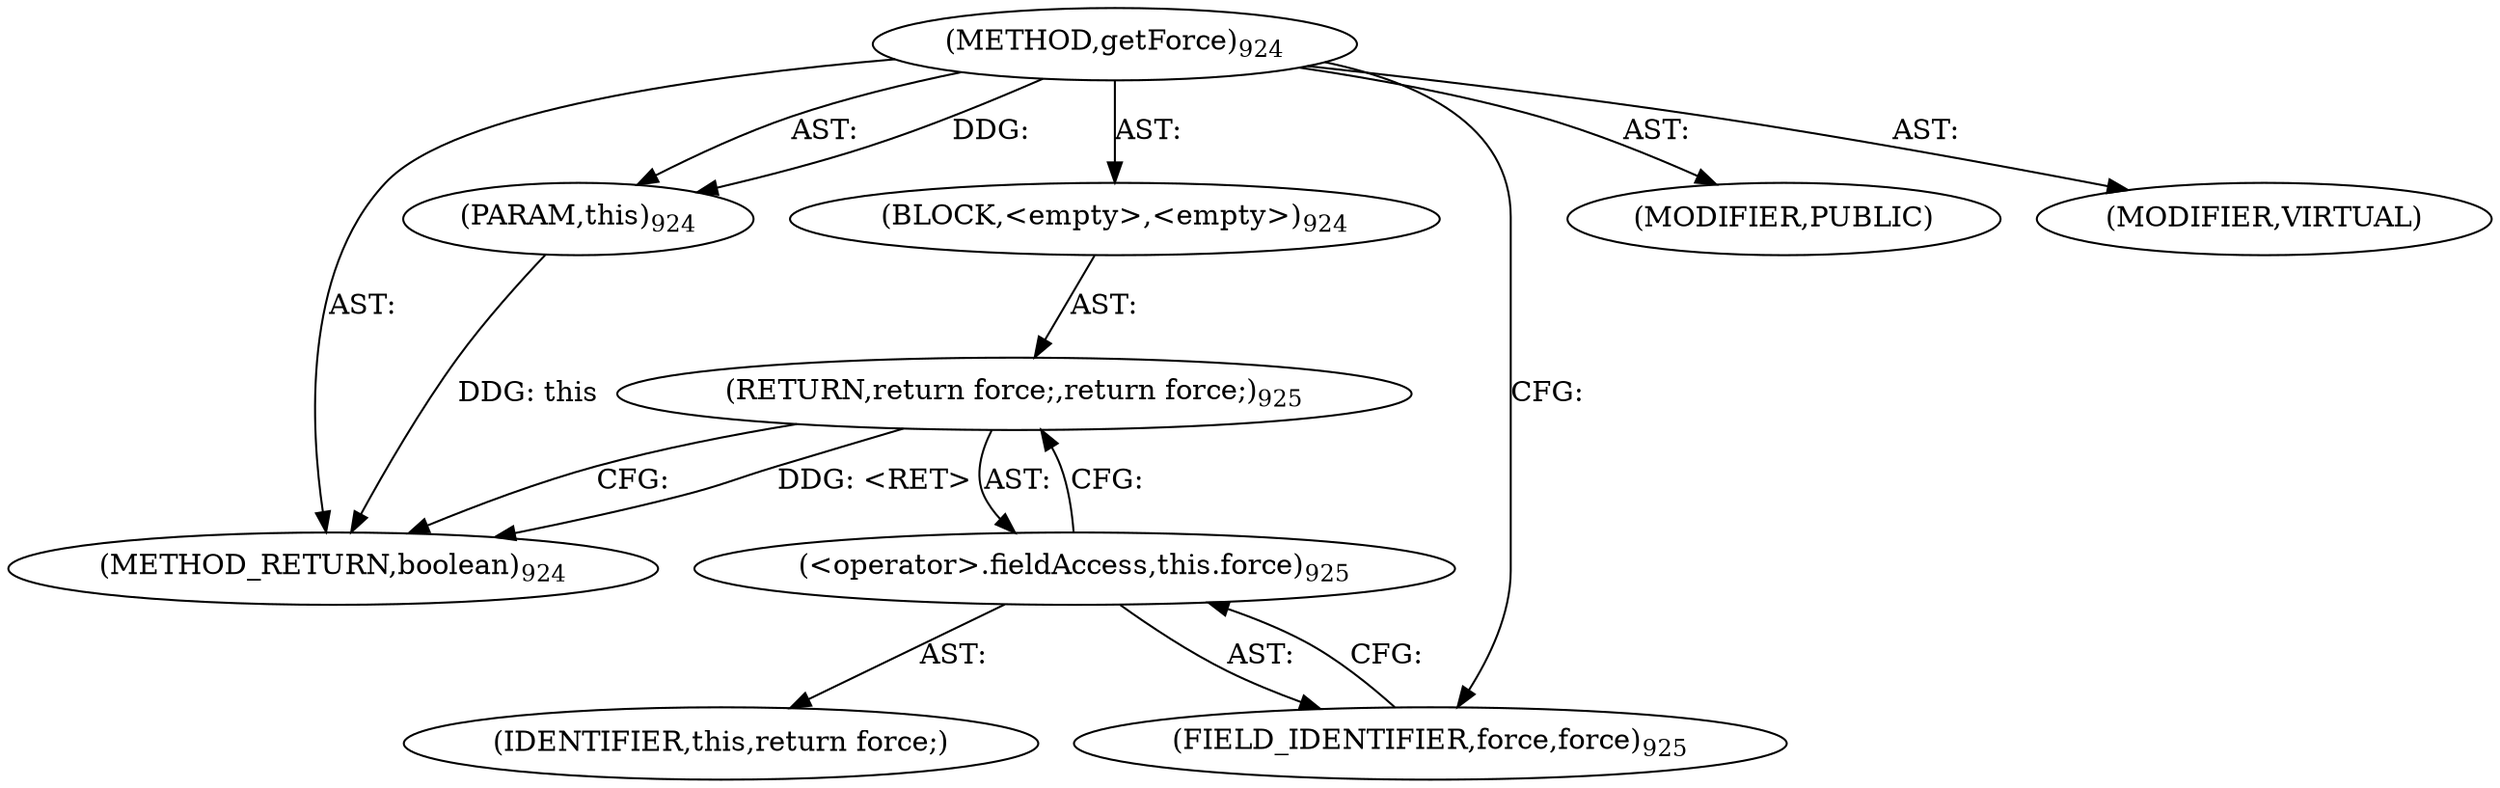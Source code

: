 digraph "getForce" {  
"111669149728" [label = <(METHOD,getForce)<SUB>924</SUB>> ]
"115964117069" [label = <(PARAM,this)<SUB>924</SUB>> ]
"25769803858" [label = <(BLOCK,&lt;empty&gt;,&lt;empty&gt;)<SUB>924</SUB>> ]
"146028888086" [label = <(RETURN,return force;,return force;)<SUB>925</SUB>> ]
"30064771511" [label = <(&lt;operator&gt;.fieldAccess,this.force)<SUB>925</SUB>> ]
"68719477127" [label = <(IDENTIFIER,this,return force;)> ]
"55834574903" [label = <(FIELD_IDENTIFIER,force,force)<SUB>925</SUB>> ]
"133143986263" [label = <(MODIFIER,PUBLIC)> ]
"133143986264" [label = <(MODIFIER,VIRTUAL)> ]
"128849018912" [label = <(METHOD_RETURN,boolean)<SUB>924</SUB>> ]
  "111669149728" -> "115964117069"  [ label = "AST: "] 
  "111669149728" -> "25769803858"  [ label = "AST: "] 
  "111669149728" -> "133143986263"  [ label = "AST: "] 
  "111669149728" -> "133143986264"  [ label = "AST: "] 
  "111669149728" -> "128849018912"  [ label = "AST: "] 
  "25769803858" -> "146028888086"  [ label = "AST: "] 
  "146028888086" -> "30064771511"  [ label = "AST: "] 
  "30064771511" -> "68719477127"  [ label = "AST: "] 
  "30064771511" -> "55834574903"  [ label = "AST: "] 
  "146028888086" -> "128849018912"  [ label = "CFG: "] 
  "30064771511" -> "146028888086"  [ label = "CFG: "] 
  "55834574903" -> "30064771511"  [ label = "CFG: "] 
  "111669149728" -> "55834574903"  [ label = "CFG: "] 
  "146028888086" -> "128849018912"  [ label = "DDG: &lt;RET&gt;"] 
  "115964117069" -> "128849018912"  [ label = "DDG: this"] 
  "111669149728" -> "115964117069"  [ label = "DDG: "] 
}
